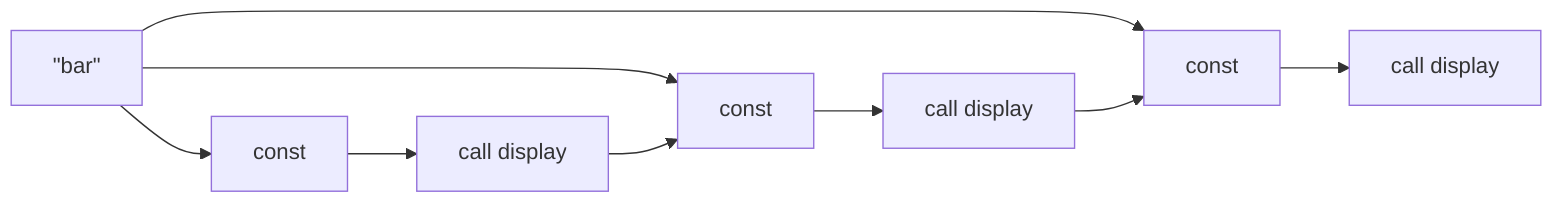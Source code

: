 flowchart LR
  d0[#quot;foo#quot;] --> c0
  d0[#quot;bar#quot;] --> c4
  d0 --> c2
  c0[const ] --> c1[call display] --> c2
  c2[const] --> c3[call display] --> c4
  c4[const] --> c5[call display]